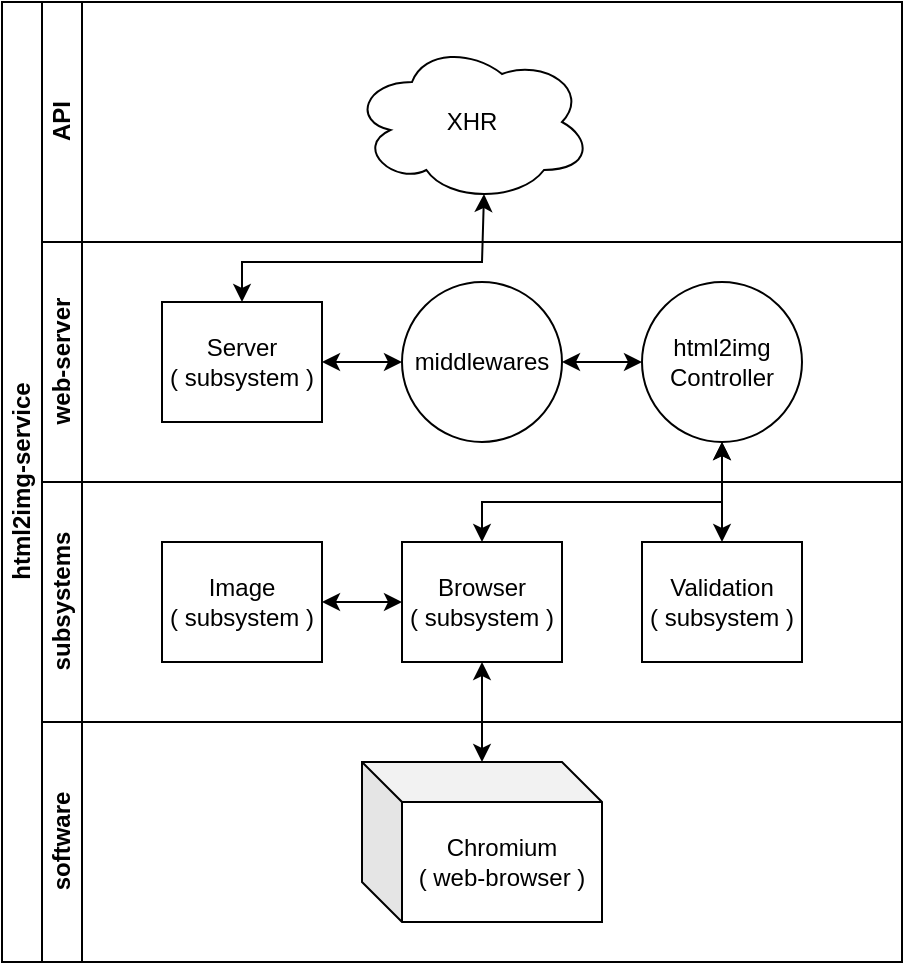 <mxfile version="20.0.3" type="device"><diagram id="prtHgNgQTEPvFCAcTncT" name="Page-1"><mxGraphModel dx="496" dy="259" grid="1" gridSize="10" guides="1" tooltips="1" connect="1" arrows="1" fold="1" page="1" pageScale="1" pageWidth="827" pageHeight="1169" math="0" shadow="0"><root><mxCell id="0"/><mxCell id="1" parent="0"/><mxCell id="dNxyNK7c78bLwvsdeMH5-19" value="&lt;div&gt;html2img-service&lt;/div&gt;" style="swimlane;html=1;childLayout=stackLayout;resizeParent=1;resizeParentMax=0;horizontal=0;startSize=20;horizontalStack=0;rounded=0;" parent="1" vertex="1"><mxGeometry x="120" y="120" width="450" height="480" as="geometry"><mxRectangle x="120" y="120" width="40" height="130" as="alternateBounds"/></mxGeometry></mxCell><mxCell id="dNxyNK7c78bLwvsdeMH5-20" value="API" style="swimlane;html=1;startSize=20;horizontal=0;rounded=0;" parent="dNxyNK7c78bLwvsdeMH5-19" vertex="1"><mxGeometry x="20" width="430" height="120" as="geometry"/></mxCell><mxCell id="dNxyNK7c78bLwvsdeMH5-25" value="" style="edgeStyle=orthogonalEdgeStyle;rounded=0;orthogonalLoop=1;jettySize=auto;html=1;" parent="dNxyNK7c78bLwvsdeMH5-20" source="dNxyNK7c78bLwvsdeMH5-23" edge="1"><mxGeometry relative="1" as="geometry"><mxPoint x="120" y="60" as="targetPoint"/></mxGeometry></mxCell><mxCell id="dNxyNK7c78bLwvsdeMH5-33" value="" style="edgeStyle=orthogonalEdgeStyle;rounded=0;orthogonalLoop=1;jettySize=auto;html=1;endArrow=classic;endFill=1;" parent="dNxyNK7c78bLwvsdeMH5-20" source="dNxyNK7c78bLwvsdeMH5-30" edge="1"><mxGeometry relative="1" as="geometry"><mxPoint x="360" y="60" as="targetPoint"/></mxGeometry></mxCell><mxCell id="NZFTQitD5x0Bhfr3UNA1-8" value="&lt;div&gt;XHR&lt;/div&gt;" style="ellipse;shape=cloud;whiteSpace=wrap;html=1;rounded=0;" vertex="1" parent="dNxyNK7c78bLwvsdeMH5-20"><mxGeometry x="155" y="20" width="120" height="80" as="geometry"/></mxCell><mxCell id="NZFTQitD5x0Bhfr3UNA1-1" value="web-server" style="swimlane;html=1;startSize=20;horizontal=0;rounded=0;" vertex="1" parent="dNxyNK7c78bLwvsdeMH5-19"><mxGeometry x="20" y="120" width="430" height="120" as="geometry"/></mxCell><mxCell id="NZFTQitD5x0Bhfr3UNA1-4" value="&lt;div&gt;Server&lt;/div&gt;&lt;div&gt;( subsystem )&lt;br&gt;&lt;/div&gt;" style="rounded=0;whiteSpace=wrap;html=1;fontFamily=Helvetica;fontSize=12;fontColor=#000000;align=center;glass=0;shadow=0;gradientColor=none;spacing=2;" vertex="1" parent="NZFTQitD5x0Bhfr3UNA1-1"><mxGeometry x="60" y="30" width="80" height="60" as="geometry"/></mxCell><mxCell id="NZFTQitD5x0Bhfr3UNA1-11" value="&lt;div&gt;html2img&lt;/div&gt;&lt;div&gt;Controller&lt;br&gt;&lt;/div&gt;" style="ellipse;whiteSpace=wrap;html=1;aspect=fixed;rounded=0;" vertex="1" parent="NZFTQitD5x0Bhfr3UNA1-1"><mxGeometry x="300" y="20" width="80" height="80" as="geometry"/></mxCell><mxCell id="NZFTQitD5x0Bhfr3UNA1-13" value="middlewares" style="ellipse;whiteSpace=wrap;html=1;aspect=fixed;rounded=0;" vertex="1" parent="NZFTQitD5x0Bhfr3UNA1-1"><mxGeometry x="180" y="20" width="80" height="80" as="geometry"/></mxCell><mxCell id="NZFTQitD5x0Bhfr3UNA1-14" value="" style="endArrow=classic;startArrow=classic;html=1;rounded=0;entryX=0;entryY=0.5;entryDx=0;entryDy=0;exitX=1;exitY=0.5;exitDx=0;exitDy=0;" edge="1" parent="NZFTQitD5x0Bhfr3UNA1-1" source="NZFTQitD5x0Bhfr3UNA1-4" target="NZFTQitD5x0Bhfr3UNA1-13"><mxGeometry width="50" height="50" relative="1" as="geometry"><mxPoint x="150" y="100" as="sourcePoint"/><mxPoint x="200" y="50" as="targetPoint"/></mxGeometry></mxCell><mxCell id="NZFTQitD5x0Bhfr3UNA1-15" value="" style="endArrow=classic;startArrow=classic;html=1;rounded=0;entryX=0;entryY=0.5;entryDx=0;entryDy=0;exitX=1;exitY=0.5;exitDx=0;exitDy=0;" edge="1" parent="NZFTQitD5x0Bhfr3UNA1-1" source="NZFTQitD5x0Bhfr3UNA1-13" target="NZFTQitD5x0Bhfr3UNA1-11"><mxGeometry width="50" height="50" relative="1" as="geometry"><mxPoint x="270" y="80.29" as="sourcePoint"/><mxPoint x="320.0" y="80" as="targetPoint"/></mxGeometry></mxCell><mxCell id="dNxyNK7c78bLwvsdeMH5-21" value="subsystems" style="swimlane;html=1;startSize=20;horizontal=0;rounded=0;" parent="dNxyNK7c78bLwvsdeMH5-19" vertex="1"><mxGeometry x="20" y="240" width="430" height="120" as="geometry"/></mxCell><mxCell id="NZFTQitD5x0Bhfr3UNA1-16" value="&lt;div&gt;Image&lt;/div&gt;&lt;div&gt;( subsystem )&lt;br&gt;&lt;/div&gt;" style="rounded=0;whiteSpace=wrap;html=1;fontFamily=Helvetica;fontSize=12;fontColor=#000000;align=center;" vertex="1" parent="dNxyNK7c78bLwvsdeMH5-21"><mxGeometry x="60" y="30" width="80" height="60" as="geometry"/></mxCell><mxCell id="NZFTQitD5x0Bhfr3UNA1-17" value="&lt;div&gt;Validation&lt;/div&gt;&lt;div&gt;( subsystem )&lt;br&gt;&lt;/div&gt;" style="rounded=0;whiteSpace=wrap;html=1;fontFamily=Helvetica;fontSize=12;fontColor=#000000;align=center;" vertex="1" parent="dNxyNK7c78bLwvsdeMH5-21"><mxGeometry x="300" y="30" width="80" height="60" as="geometry"/></mxCell><mxCell id="NZFTQitD5x0Bhfr3UNA1-18" value="&lt;div&gt;Browser&lt;/div&gt;&lt;div&gt;( subsystem )&lt;br&gt;&lt;/div&gt;" style="rounded=0;whiteSpace=wrap;html=1;fontFamily=Helvetica;fontSize=12;fontColor=#000000;align=center;" vertex="1" parent="dNxyNK7c78bLwvsdeMH5-21"><mxGeometry x="180" y="30" width="80" height="60" as="geometry"/></mxCell><mxCell id="NZFTQitD5x0Bhfr3UNA1-22" value="" style="endArrow=classic;startArrow=classic;html=1;rounded=0;entryX=0;entryY=0.5;entryDx=0;entryDy=0;exitX=1;exitY=0.5;exitDx=0;exitDy=0;" edge="1" parent="dNxyNK7c78bLwvsdeMH5-21" source="NZFTQitD5x0Bhfr3UNA1-16" target="NZFTQitD5x0Bhfr3UNA1-18"><mxGeometry width="50" height="50" relative="1" as="geometry"><mxPoint x="90" y="220" as="sourcePoint"/><mxPoint x="140" y="170" as="targetPoint"/></mxGeometry></mxCell><mxCell id="dNxyNK7c78bLwvsdeMH5-22" value="&lt;div&gt;software&lt;/div&gt;" style="swimlane;html=1;startSize=20;horizontal=0;rounded=0;" parent="dNxyNK7c78bLwvsdeMH5-19" vertex="1"><mxGeometry x="20" y="360" width="430" height="120" as="geometry"/></mxCell><mxCell id="NZFTQitD5x0Bhfr3UNA1-19" value="&lt;div&gt;Chromium&lt;/div&gt;&lt;div&gt;( web-browser )&lt;br&gt;&lt;/div&gt;" style="shape=cube;whiteSpace=wrap;html=1;boundedLbl=1;backgroundOutline=1;darkOpacity=0.05;darkOpacity2=0.1;rounded=0;" vertex="1" parent="dNxyNK7c78bLwvsdeMH5-22"><mxGeometry x="160" y="20" width="120" height="80" as="geometry"/></mxCell><mxCell id="NZFTQitD5x0Bhfr3UNA1-9" value="" style="endArrow=classic;startArrow=classic;html=1;rounded=0;entryX=0.55;entryY=0.95;entryDx=0;entryDy=0;entryPerimeter=0;exitX=0.5;exitY=0;exitDx=0;exitDy=0;" edge="1" parent="dNxyNK7c78bLwvsdeMH5-19" source="NZFTQitD5x0Bhfr3UNA1-4" target="NZFTQitD5x0Bhfr3UNA1-8"><mxGeometry width="50" height="50" relative="1" as="geometry"><mxPoint x="120" y="120" as="sourcePoint"/><mxPoint x="170" y="70" as="targetPoint"/><Array as="points"><mxPoint x="120" y="130"/><mxPoint x="240" y="130"/></Array></mxGeometry></mxCell><mxCell id="NZFTQitD5x0Bhfr3UNA1-20" value="" style="endArrow=classic;startArrow=classic;html=1;rounded=0;entryX=0.5;entryY=1;entryDx=0;entryDy=0;" edge="1" parent="dNxyNK7c78bLwvsdeMH5-19" source="NZFTQitD5x0Bhfr3UNA1-17" target="NZFTQitD5x0Bhfr3UNA1-11"><mxGeometry width="50" height="50" relative="1" as="geometry"><mxPoint x="100" y="430" as="sourcePoint"/><mxPoint x="150" y="380" as="targetPoint"/></mxGeometry></mxCell><mxCell id="NZFTQitD5x0Bhfr3UNA1-21" value="" style="endArrow=classic;startArrow=classic;html=1;rounded=0;entryX=0.5;entryY=1;entryDx=0;entryDy=0;exitX=0.5;exitY=0;exitDx=0;exitDy=0;" edge="1" parent="dNxyNK7c78bLwvsdeMH5-19" source="NZFTQitD5x0Bhfr3UNA1-18" target="NZFTQitD5x0Bhfr3UNA1-11"><mxGeometry width="50" height="50" relative="1" as="geometry"><mxPoint x="110" y="440" as="sourcePoint"/><mxPoint x="160" y="390" as="targetPoint"/><Array as="points"><mxPoint x="240" y="250"/><mxPoint x="360" y="250"/></Array></mxGeometry></mxCell><mxCell id="NZFTQitD5x0Bhfr3UNA1-23" value="" style="endArrow=classic;startArrow=classic;html=1;rounded=0;entryX=0.5;entryY=1;entryDx=0;entryDy=0;" edge="1" parent="dNxyNK7c78bLwvsdeMH5-19" source="NZFTQitD5x0Bhfr3UNA1-19" target="NZFTQitD5x0Bhfr3UNA1-18"><mxGeometry width="50" height="50" relative="1" as="geometry"><mxPoint x="150" y="450" as="sourcePoint"/><mxPoint x="200" y="400" as="targetPoint"/></mxGeometry></mxCell></root></mxGraphModel></diagram></mxfile>